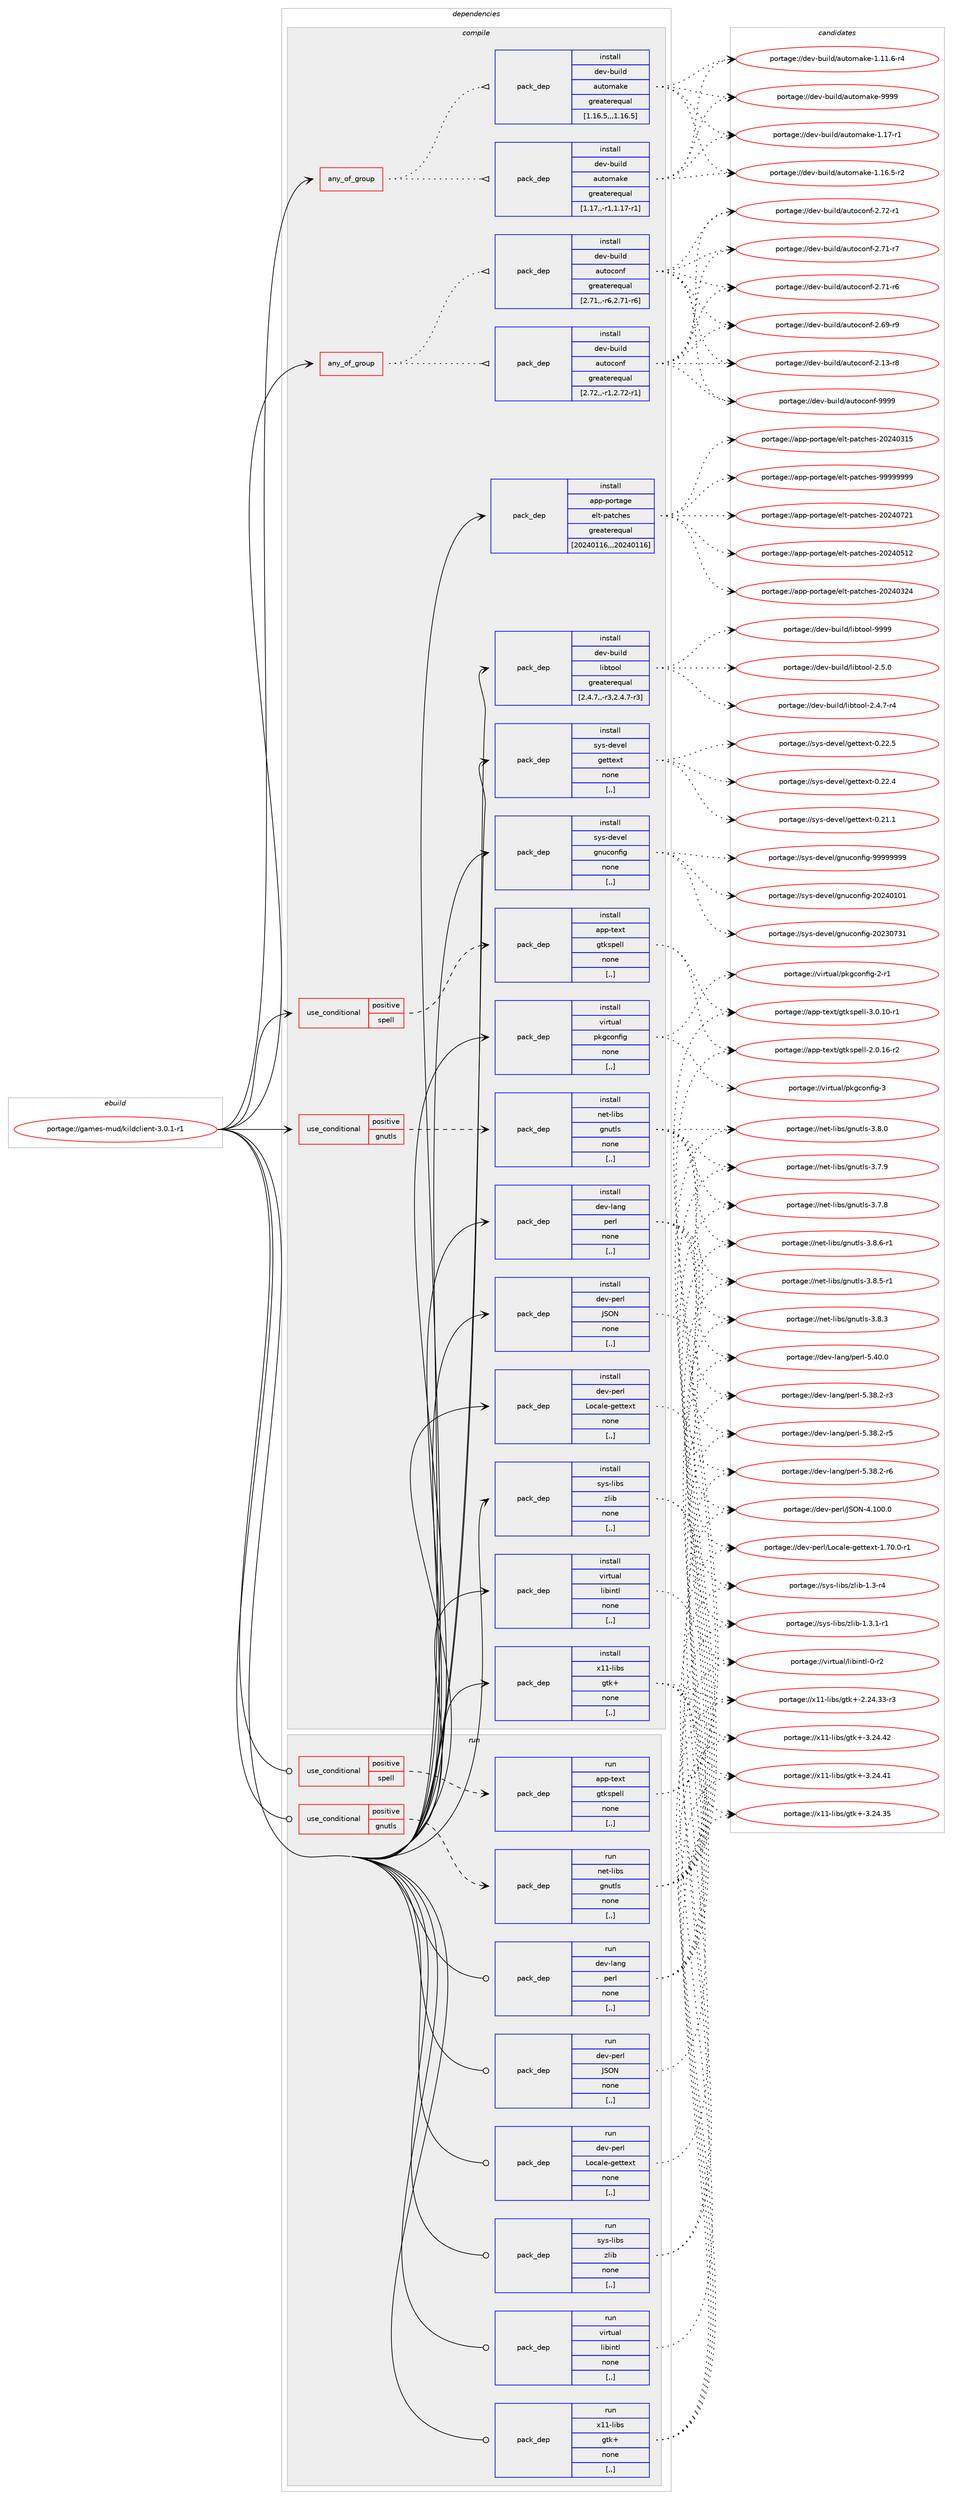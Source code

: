 digraph prolog {

# *************
# Graph options
# *************

newrank=true;
concentrate=true;
compound=true;
graph [rankdir=LR,fontname=Helvetica,fontsize=10,ranksep=1.5];#, ranksep=2.5, nodesep=0.2];
edge  [arrowhead=vee];
node  [fontname=Helvetica,fontsize=10];

# **********
# The ebuild
# **********

subgraph cluster_leftcol {
color=gray;
label=<<i>ebuild</i>>;
id [label="portage://games-mud/kildclient-3.0.1-r1", color=red, width=4, href="../games-mud/kildclient-3.0.1-r1.svg"];
}

# ****************
# The dependencies
# ****************

subgraph cluster_midcol {
color=gray;
label=<<i>dependencies</i>>;
subgraph cluster_compile {
fillcolor="#eeeeee";
style=filled;
label=<<i>compile</i>>;
subgraph any1350 {
dependency231034 [label=<<TABLE BORDER="0" CELLBORDER="1" CELLSPACING="0" CELLPADDING="4"><TR><TD CELLPADDING="10">any_of_group</TD></TR></TABLE>>, shape=none, color=red];subgraph pack165292 {
dependency231035 [label=<<TABLE BORDER="0" CELLBORDER="1" CELLSPACING="0" CELLPADDING="4" WIDTH="220"><TR><TD ROWSPAN="6" CELLPADDING="30">pack_dep</TD></TR><TR><TD WIDTH="110">install</TD></TR><TR><TD>dev-build</TD></TR><TR><TD>autoconf</TD></TR><TR><TD>greaterequal</TD></TR><TR><TD>[2.72,,-r1,2.72-r1]</TD></TR></TABLE>>, shape=none, color=blue];
}
dependency231034:e -> dependency231035:w [weight=20,style="dotted",arrowhead="oinv"];
subgraph pack165293 {
dependency231036 [label=<<TABLE BORDER="0" CELLBORDER="1" CELLSPACING="0" CELLPADDING="4" WIDTH="220"><TR><TD ROWSPAN="6" CELLPADDING="30">pack_dep</TD></TR><TR><TD WIDTH="110">install</TD></TR><TR><TD>dev-build</TD></TR><TR><TD>autoconf</TD></TR><TR><TD>greaterequal</TD></TR><TR><TD>[2.71,,-r6,2.71-r6]</TD></TR></TABLE>>, shape=none, color=blue];
}
dependency231034:e -> dependency231036:w [weight=20,style="dotted",arrowhead="oinv"];
}
id:e -> dependency231034:w [weight=20,style="solid",arrowhead="vee"];
subgraph any1351 {
dependency231037 [label=<<TABLE BORDER="0" CELLBORDER="1" CELLSPACING="0" CELLPADDING="4"><TR><TD CELLPADDING="10">any_of_group</TD></TR></TABLE>>, shape=none, color=red];subgraph pack165294 {
dependency231038 [label=<<TABLE BORDER="0" CELLBORDER="1" CELLSPACING="0" CELLPADDING="4" WIDTH="220"><TR><TD ROWSPAN="6" CELLPADDING="30">pack_dep</TD></TR><TR><TD WIDTH="110">install</TD></TR><TR><TD>dev-build</TD></TR><TR><TD>automake</TD></TR><TR><TD>greaterequal</TD></TR><TR><TD>[1.17,,-r1,1.17-r1]</TD></TR></TABLE>>, shape=none, color=blue];
}
dependency231037:e -> dependency231038:w [weight=20,style="dotted",arrowhead="oinv"];
subgraph pack165295 {
dependency231039 [label=<<TABLE BORDER="0" CELLBORDER="1" CELLSPACING="0" CELLPADDING="4" WIDTH="220"><TR><TD ROWSPAN="6" CELLPADDING="30">pack_dep</TD></TR><TR><TD WIDTH="110">install</TD></TR><TR><TD>dev-build</TD></TR><TR><TD>automake</TD></TR><TR><TD>greaterequal</TD></TR><TR><TD>[1.16.5,,,1.16.5]</TD></TR></TABLE>>, shape=none, color=blue];
}
dependency231037:e -> dependency231039:w [weight=20,style="dotted",arrowhead="oinv"];
}
id:e -> dependency231037:w [weight=20,style="solid",arrowhead="vee"];
subgraph cond64232 {
dependency231040 [label=<<TABLE BORDER="0" CELLBORDER="1" CELLSPACING="0" CELLPADDING="4"><TR><TD ROWSPAN="3" CELLPADDING="10">use_conditional</TD></TR><TR><TD>positive</TD></TR><TR><TD>gnutls</TD></TR></TABLE>>, shape=none, color=red];
subgraph pack165296 {
dependency231041 [label=<<TABLE BORDER="0" CELLBORDER="1" CELLSPACING="0" CELLPADDING="4" WIDTH="220"><TR><TD ROWSPAN="6" CELLPADDING="30">pack_dep</TD></TR><TR><TD WIDTH="110">install</TD></TR><TR><TD>net-libs</TD></TR><TR><TD>gnutls</TD></TR><TR><TD>none</TD></TR><TR><TD>[,,]</TD></TR></TABLE>>, shape=none, color=blue];
}
dependency231040:e -> dependency231041:w [weight=20,style="dashed",arrowhead="vee"];
}
id:e -> dependency231040:w [weight=20,style="solid",arrowhead="vee"];
subgraph cond64233 {
dependency231042 [label=<<TABLE BORDER="0" CELLBORDER="1" CELLSPACING="0" CELLPADDING="4"><TR><TD ROWSPAN="3" CELLPADDING="10">use_conditional</TD></TR><TR><TD>positive</TD></TR><TR><TD>spell</TD></TR></TABLE>>, shape=none, color=red];
subgraph pack165297 {
dependency231043 [label=<<TABLE BORDER="0" CELLBORDER="1" CELLSPACING="0" CELLPADDING="4" WIDTH="220"><TR><TD ROWSPAN="6" CELLPADDING="30">pack_dep</TD></TR><TR><TD WIDTH="110">install</TD></TR><TR><TD>app-text</TD></TR><TR><TD>gtkspell</TD></TR><TR><TD>none</TD></TR><TR><TD>[,,]</TD></TR></TABLE>>, shape=none, color=blue];
}
dependency231042:e -> dependency231043:w [weight=20,style="dashed",arrowhead="vee"];
}
id:e -> dependency231042:w [weight=20,style="solid",arrowhead="vee"];
subgraph pack165298 {
dependency231044 [label=<<TABLE BORDER="0" CELLBORDER="1" CELLSPACING="0" CELLPADDING="4" WIDTH="220"><TR><TD ROWSPAN="6" CELLPADDING="30">pack_dep</TD></TR><TR><TD WIDTH="110">install</TD></TR><TR><TD>app-portage</TD></TR><TR><TD>elt-patches</TD></TR><TR><TD>greaterequal</TD></TR><TR><TD>[20240116,,,20240116]</TD></TR></TABLE>>, shape=none, color=blue];
}
id:e -> dependency231044:w [weight=20,style="solid",arrowhead="vee"];
subgraph pack165299 {
dependency231045 [label=<<TABLE BORDER="0" CELLBORDER="1" CELLSPACING="0" CELLPADDING="4" WIDTH="220"><TR><TD ROWSPAN="6" CELLPADDING="30">pack_dep</TD></TR><TR><TD WIDTH="110">install</TD></TR><TR><TD>dev-build</TD></TR><TR><TD>libtool</TD></TR><TR><TD>greaterequal</TD></TR><TR><TD>[2.4.7,,-r3,2.4.7-r3]</TD></TR></TABLE>>, shape=none, color=blue];
}
id:e -> dependency231045:w [weight=20,style="solid",arrowhead="vee"];
subgraph pack165300 {
dependency231046 [label=<<TABLE BORDER="0" CELLBORDER="1" CELLSPACING="0" CELLPADDING="4" WIDTH="220"><TR><TD ROWSPAN="6" CELLPADDING="30">pack_dep</TD></TR><TR><TD WIDTH="110">install</TD></TR><TR><TD>dev-lang</TD></TR><TR><TD>perl</TD></TR><TR><TD>none</TD></TR><TR><TD>[,,]</TD></TR></TABLE>>, shape=none, color=blue];
}
id:e -> dependency231046:w [weight=20,style="solid",arrowhead="vee"];
subgraph pack165301 {
dependency231047 [label=<<TABLE BORDER="0" CELLBORDER="1" CELLSPACING="0" CELLPADDING="4" WIDTH="220"><TR><TD ROWSPAN="6" CELLPADDING="30">pack_dep</TD></TR><TR><TD WIDTH="110">install</TD></TR><TR><TD>dev-perl</TD></TR><TR><TD>JSON</TD></TR><TR><TD>none</TD></TR><TR><TD>[,,]</TD></TR></TABLE>>, shape=none, color=blue];
}
id:e -> dependency231047:w [weight=20,style="solid",arrowhead="vee"];
subgraph pack165302 {
dependency231048 [label=<<TABLE BORDER="0" CELLBORDER="1" CELLSPACING="0" CELLPADDING="4" WIDTH="220"><TR><TD ROWSPAN="6" CELLPADDING="30">pack_dep</TD></TR><TR><TD WIDTH="110">install</TD></TR><TR><TD>dev-perl</TD></TR><TR><TD>Locale-gettext</TD></TR><TR><TD>none</TD></TR><TR><TD>[,,]</TD></TR></TABLE>>, shape=none, color=blue];
}
id:e -> dependency231048:w [weight=20,style="solid",arrowhead="vee"];
subgraph pack165303 {
dependency231049 [label=<<TABLE BORDER="0" CELLBORDER="1" CELLSPACING="0" CELLPADDING="4" WIDTH="220"><TR><TD ROWSPAN="6" CELLPADDING="30">pack_dep</TD></TR><TR><TD WIDTH="110">install</TD></TR><TR><TD>sys-devel</TD></TR><TR><TD>gettext</TD></TR><TR><TD>none</TD></TR><TR><TD>[,,]</TD></TR></TABLE>>, shape=none, color=blue];
}
id:e -> dependency231049:w [weight=20,style="solid",arrowhead="vee"];
subgraph pack165304 {
dependency231050 [label=<<TABLE BORDER="0" CELLBORDER="1" CELLSPACING="0" CELLPADDING="4" WIDTH="220"><TR><TD ROWSPAN="6" CELLPADDING="30">pack_dep</TD></TR><TR><TD WIDTH="110">install</TD></TR><TR><TD>sys-devel</TD></TR><TR><TD>gnuconfig</TD></TR><TR><TD>none</TD></TR><TR><TD>[,,]</TD></TR></TABLE>>, shape=none, color=blue];
}
id:e -> dependency231050:w [weight=20,style="solid",arrowhead="vee"];
subgraph pack165305 {
dependency231051 [label=<<TABLE BORDER="0" CELLBORDER="1" CELLSPACING="0" CELLPADDING="4" WIDTH="220"><TR><TD ROWSPAN="6" CELLPADDING="30">pack_dep</TD></TR><TR><TD WIDTH="110">install</TD></TR><TR><TD>sys-libs</TD></TR><TR><TD>zlib</TD></TR><TR><TD>none</TD></TR><TR><TD>[,,]</TD></TR></TABLE>>, shape=none, color=blue];
}
id:e -> dependency231051:w [weight=20,style="solid",arrowhead="vee"];
subgraph pack165306 {
dependency231052 [label=<<TABLE BORDER="0" CELLBORDER="1" CELLSPACING="0" CELLPADDING="4" WIDTH="220"><TR><TD ROWSPAN="6" CELLPADDING="30">pack_dep</TD></TR><TR><TD WIDTH="110">install</TD></TR><TR><TD>virtual</TD></TR><TR><TD>libintl</TD></TR><TR><TD>none</TD></TR><TR><TD>[,,]</TD></TR></TABLE>>, shape=none, color=blue];
}
id:e -> dependency231052:w [weight=20,style="solid",arrowhead="vee"];
subgraph pack165307 {
dependency231053 [label=<<TABLE BORDER="0" CELLBORDER="1" CELLSPACING="0" CELLPADDING="4" WIDTH="220"><TR><TD ROWSPAN="6" CELLPADDING="30">pack_dep</TD></TR><TR><TD WIDTH="110">install</TD></TR><TR><TD>virtual</TD></TR><TR><TD>pkgconfig</TD></TR><TR><TD>none</TD></TR><TR><TD>[,,]</TD></TR></TABLE>>, shape=none, color=blue];
}
id:e -> dependency231053:w [weight=20,style="solid",arrowhead="vee"];
subgraph pack165308 {
dependency231054 [label=<<TABLE BORDER="0" CELLBORDER="1" CELLSPACING="0" CELLPADDING="4" WIDTH="220"><TR><TD ROWSPAN="6" CELLPADDING="30">pack_dep</TD></TR><TR><TD WIDTH="110">install</TD></TR><TR><TD>x11-libs</TD></TR><TR><TD>gtk+</TD></TR><TR><TD>none</TD></TR><TR><TD>[,,]</TD></TR></TABLE>>, shape=none, color=blue];
}
id:e -> dependency231054:w [weight=20,style="solid",arrowhead="vee"];
}
subgraph cluster_compileandrun {
fillcolor="#eeeeee";
style=filled;
label=<<i>compile and run</i>>;
}
subgraph cluster_run {
fillcolor="#eeeeee";
style=filled;
label=<<i>run</i>>;
subgraph cond64234 {
dependency231055 [label=<<TABLE BORDER="0" CELLBORDER="1" CELLSPACING="0" CELLPADDING="4"><TR><TD ROWSPAN="3" CELLPADDING="10">use_conditional</TD></TR><TR><TD>positive</TD></TR><TR><TD>gnutls</TD></TR></TABLE>>, shape=none, color=red];
subgraph pack165309 {
dependency231056 [label=<<TABLE BORDER="0" CELLBORDER="1" CELLSPACING="0" CELLPADDING="4" WIDTH="220"><TR><TD ROWSPAN="6" CELLPADDING="30">pack_dep</TD></TR><TR><TD WIDTH="110">run</TD></TR><TR><TD>net-libs</TD></TR><TR><TD>gnutls</TD></TR><TR><TD>none</TD></TR><TR><TD>[,,]</TD></TR></TABLE>>, shape=none, color=blue];
}
dependency231055:e -> dependency231056:w [weight=20,style="dashed",arrowhead="vee"];
}
id:e -> dependency231055:w [weight=20,style="solid",arrowhead="odot"];
subgraph cond64235 {
dependency231057 [label=<<TABLE BORDER="0" CELLBORDER="1" CELLSPACING="0" CELLPADDING="4"><TR><TD ROWSPAN="3" CELLPADDING="10">use_conditional</TD></TR><TR><TD>positive</TD></TR><TR><TD>spell</TD></TR></TABLE>>, shape=none, color=red];
subgraph pack165310 {
dependency231058 [label=<<TABLE BORDER="0" CELLBORDER="1" CELLSPACING="0" CELLPADDING="4" WIDTH="220"><TR><TD ROWSPAN="6" CELLPADDING="30">pack_dep</TD></TR><TR><TD WIDTH="110">run</TD></TR><TR><TD>app-text</TD></TR><TR><TD>gtkspell</TD></TR><TR><TD>none</TD></TR><TR><TD>[,,]</TD></TR></TABLE>>, shape=none, color=blue];
}
dependency231057:e -> dependency231058:w [weight=20,style="dashed",arrowhead="vee"];
}
id:e -> dependency231057:w [weight=20,style="solid",arrowhead="odot"];
subgraph pack165311 {
dependency231059 [label=<<TABLE BORDER="0" CELLBORDER="1" CELLSPACING="0" CELLPADDING="4" WIDTH="220"><TR><TD ROWSPAN="6" CELLPADDING="30">pack_dep</TD></TR><TR><TD WIDTH="110">run</TD></TR><TR><TD>dev-lang</TD></TR><TR><TD>perl</TD></TR><TR><TD>none</TD></TR><TR><TD>[,,]</TD></TR></TABLE>>, shape=none, color=blue];
}
id:e -> dependency231059:w [weight=20,style="solid",arrowhead="odot"];
subgraph pack165312 {
dependency231060 [label=<<TABLE BORDER="0" CELLBORDER="1" CELLSPACING="0" CELLPADDING="4" WIDTH="220"><TR><TD ROWSPAN="6" CELLPADDING="30">pack_dep</TD></TR><TR><TD WIDTH="110">run</TD></TR><TR><TD>dev-perl</TD></TR><TR><TD>JSON</TD></TR><TR><TD>none</TD></TR><TR><TD>[,,]</TD></TR></TABLE>>, shape=none, color=blue];
}
id:e -> dependency231060:w [weight=20,style="solid",arrowhead="odot"];
subgraph pack165313 {
dependency231061 [label=<<TABLE BORDER="0" CELLBORDER="1" CELLSPACING="0" CELLPADDING="4" WIDTH="220"><TR><TD ROWSPAN="6" CELLPADDING="30">pack_dep</TD></TR><TR><TD WIDTH="110">run</TD></TR><TR><TD>dev-perl</TD></TR><TR><TD>Locale-gettext</TD></TR><TR><TD>none</TD></TR><TR><TD>[,,]</TD></TR></TABLE>>, shape=none, color=blue];
}
id:e -> dependency231061:w [weight=20,style="solid",arrowhead="odot"];
subgraph pack165314 {
dependency231062 [label=<<TABLE BORDER="0" CELLBORDER="1" CELLSPACING="0" CELLPADDING="4" WIDTH="220"><TR><TD ROWSPAN="6" CELLPADDING="30">pack_dep</TD></TR><TR><TD WIDTH="110">run</TD></TR><TR><TD>sys-libs</TD></TR><TR><TD>zlib</TD></TR><TR><TD>none</TD></TR><TR><TD>[,,]</TD></TR></TABLE>>, shape=none, color=blue];
}
id:e -> dependency231062:w [weight=20,style="solid",arrowhead="odot"];
subgraph pack165315 {
dependency231063 [label=<<TABLE BORDER="0" CELLBORDER="1" CELLSPACING="0" CELLPADDING="4" WIDTH="220"><TR><TD ROWSPAN="6" CELLPADDING="30">pack_dep</TD></TR><TR><TD WIDTH="110">run</TD></TR><TR><TD>virtual</TD></TR><TR><TD>libintl</TD></TR><TR><TD>none</TD></TR><TR><TD>[,,]</TD></TR></TABLE>>, shape=none, color=blue];
}
id:e -> dependency231063:w [weight=20,style="solid",arrowhead="odot"];
subgraph pack165316 {
dependency231064 [label=<<TABLE BORDER="0" CELLBORDER="1" CELLSPACING="0" CELLPADDING="4" WIDTH="220"><TR><TD ROWSPAN="6" CELLPADDING="30">pack_dep</TD></TR><TR><TD WIDTH="110">run</TD></TR><TR><TD>x11-libs</TD></TR><TR><TD>gtk+</TD></TR><TR><TD>none</TD></TR><TR><TD>[,,]</TD></TR></TABLE>>, shape=none, color=blue];
}
id:e -> dependency231064:w [weight=20,style="solid",arrowhead="odot"];
}
}

# **************
# The candidates
# **************

subgraph cluster_choices {
rank=same;
color=gray;
label=<<i>candidates</i>>;

subgraph choice165292 {
color=black;
nodesep=1;
choice10010111845981171051081004797117116111991111101024557575757 [label="portage://dev-build/autoconf-9999", color=red, width=4,href="../dev-build/autoconf-9999.svg"];
choice100101118459811710510810047971171161119911111010245504655504511449 [label="portage://dev-build/autoconf-2.72-r1", color=red, width=4,href="../dev-build/autoconf-2.72-r1.svg"];
choice100101118459811710510810047971171161119911111010245504655494511455 [label="portage://dev-build/autoconf-2.71-r7", color=red, width=4,href="../dev-build/autoconf-2.71-r7.svg"];
choice100101118459811710510810047971171161119911111010245504655494511454 [label="portage://dev-build/autoconf-2.71-r6", color=red, width=4,href="../dev-build/autoconf-2.71-r6.svg"];
choice100101118459811710510810047971171161119911111010245504654574511457 [label="portage://dev-build/autoconf-2.69-r9", color=red, width=4,href="../dev-build/autoconf-2.69-r9.svg"];
choice100101118459811710510810047971171161119911111010245504649514511456 [label="portage://dev-build/autoconf-2.13-r8", color=red, width=4,href="../dev-build/autoconf-2.13-r8.svg"];
dependency231035:e -> choice10010111845981171051081004797117116111991111101024557575757:w [style=dotted,weight="100"];
dependency231035:e -> choice100101118459811710510810047971171161119911111010245504655504511449:w [style=dotted,weight="100"];
dependency231035:e -> choice100101118459811710510810047971171161119911111010245504655494511455:w [style=dotted,weight="100"];
dependency231035:e -> choice100101118459811710510810047971171161119911111010245504655494511454:w [style=dotted,weight="100"];
dependency231035:e -> choice100101118459811710510810047971171161119911111010245504654574511457:w [style=dotted,weight="100"];
dependency231035:e -> choice100101118459811710510810047971171161119911111010245504649514511456:w [style=dotted,weight="100"];
}
subgraph choice165293 {
color=black;
nodesep=1;
choice10010111845981171051081004797117116111991111101024557575757 [label="portage://dev-build/autoconf-9999", color=red, width=4,href="../dev-build/autoconf-9999.svg"];
choice100101118459811710510810047971171161119911111010245504655504511449 [label="portage://dev-build/autoconf-2.72-r1", color=red, width=4,href="../dev-build/autoconf-2.72-r1.svg"];
choice100101118459811710510810047971171161119911111010245504655494511455 [label="portage://dev-build/autoconf-2.71-r7", color=red, width=4,href="../dev-build/autoconf-2.71-r7.svg"];
choice100101118459811710510810047971171161119911111010245504655494511454 [label="portage://dev-build/autoconf-2.71-r6", color=red, width=4,href="../dev-build/autoconf-2.71-r6.svg"];
choice100101118459811710510810047971171161119911111010245504654574511457 [label="portage://dev-build/autoconf-2.69-r9", color=red, width=4,href="../dev-build/autoconf-2.69-r9.svg"];
choice100101118459811710510810047971171161119911111010245504649514511456 [label="portage://dev-build/autoconf-2.13-r8", color=red, width=4,href="../dev-build/autoconf-2.13-r8.svg"];
dependency231036:e -> choice10010111845981171051081004797117116111991111101024557575757:w [style=dotted,weight="100"];
dependency231036:e -> choice100101118459811710510810047971171161119911111010245504655504511449:w [style=dotted,weight="100"];
dependency231036:e -> choice100101118459811710510810047971171161119911111010245504655494511455:w [style=dotted,weight="100"];
dependency231036:e -> choice100101118459811710510810047971171161119911111010245504655494511454:w [style=dotted,weight="100"];
dependency231036:e -> choice100101118459811710510810047971171161119911111010245504654574511457:w [style=dotted,weight="100"];
dependency231036:e -> choice100101118459811710510810047971171161119911111010245504649514511456:w [style=dotted,weight="100"];
}
subgraph choice165294 {
color=black;
nodesep=1;
choice10010111845981171051081004797117116111109971071014557575757 [label="portage://dev-build/automake-9999", color=red, width=4,href="../dev-build/automake-9999.svg"];
choice100101118459811710510810047971171161111099710710145494649554511449 [label="portage://dev-build/automake-1.17-r1", color=red, width=4,href="../dev-build/automake-1.17-r1.svg"];
choice1001011184598117105108100479711711611110997107101454946495446534511450 [label="portage://dev-build/automake-1.16.5-r2", color=red, width=4,href="../dev-build/automake-1.16.5-r2.svg"];
choice1001011184598117105108100479711711611110997107101454946494946544511452 [label="portage://dev-build/automake-1.11.6-r4", color=red, width=4,href="../dev-build/automake-1.11.6-r4.svg"];
dependency231038:e -> choice10010111845981171051081004797117116111109971071014557575757:w [style=dotted,weight="100"];
dependency231038:e -> choice100101118459811710510810047971171161111099710710145494649554511449:w [style=dotted,weight="100"];
dependency231038:e -> choice1001011184598117105108100479711711611110997107101454946495446534511450:w [style=dotted,weight="100"];
dependency231038:e -> choice1001011184598117105108100479711711611110997107101454946494946544511452:w [style=dotted,weight="100"];
}
subgraph choice165295 {
color=black;
nodesep=1;
choice10010111845981171051081004797117116111109971071014557575757 [label="portage://dev-build/automake-9999", color=red, width=4,href="../dev-build/automake-9999.svg"];
choice100101118459811710510810047971171161111099710710145494649554511449 [label="portage://dev-build/automake-1.17-r1", color=red, width=4,href="../dev-build/automake-1.17-r1.svg"];
choice1001011184598117105108100479711711611110997107101454946495446534511450 [label="portage://dev-build/automake-1.16.5-r2", color=red, width=4,href="../dev-build/automake-1.16.5-r2.svg"];
choice1001011184598117105108100479711711611110997107101454946494946544511452 [label="portage://dev-build/automake-1.11.6-r4", color=red, width=4,href="../dev-build/automake-1.11.6-r4.svg"];
dependency231039:e -> choice10010111845981171051081004797117116111109971071014557575757:w [style=dotted,weight="100"];
dependency231039:e -> choice100101118459811710510810047971171161111099710710145494649554511449:w [style=dotted,weight="100"];
dependency231039:e -> choice1001011184598117105108100479711711611110997107101454946495446534511450:w [style=dotted,weight="100"];
dependency231039:e -> choice1001011184598117105108100479711711611110997107101454946494946544511452:w [style=dotted,weight="100"];
}
subgraph choice165296 {
color=black;
nodesep=1;
choice1101011164510810598115471031101171161081154551465646544511449 [label="portage://net-libs/gnutls-3.8.6-r1", color=red, width=4,href="../net-libs/gnutls-3.8.6-r1.svg"];
choice1101011164510810598115471031101171161081154551465646534511449 [label="portage://net-libs/gnutls-3.8.5-r1", color=red, width=4,href="../net-libs/gnutls-3.8.5-r1.svg"];
choice110101116451081059811547103110117116108115455146564651 [label="portage://net-libs/gnutls-3.8.3", color=red, width=4,href="../net-libs/gnutls-3.8.3.svg"];
choice110101116451081059811547103110117116108115455146564648 [label="portage://net-libs/gnutls-3.8.0", color=red, width=4,href="../net-libs/gnutls-3.8.0.svg"];
choice110101116451081059811547103110117116108115455146554657 [label="portage://net-libs/gnutls-3.7.9", color=red, width=4,href="../net-libs/gnutls-3.7.9.svg"];
choice110101116451081059811547103110117116108115455146554656 [label="portage://net-libs/gnutls-3.7.8", color=red, width=4,href="../net-libs/gnutls-3.7.8.svg"];
dependency231041:e -> choice1101011164510810598115471031101171161081154551465646544511449:w [style=dotted,weight="100"];
dependency231041:e -> choice1101011164510810598115471031101171161081154551465646534511449:w [style=dotted,weight="100"];
dependency231041:e -> choice110101116451081059811547103110117116108115455146564651:w [style=dotted,weight="100"];
dependency231041:e -> choice110101116451081059811547103110117116108115455146564648:w [style=dotted,weight="100"];
dependency231041:e -> choice110101116451081059811547103110117116108115455146554657:w [style=dotted,weight="100"];
dependency231041:e -> choice110101116451081059811547103110117116108115455146554656:w [style=dotted,weight="100"];
}
subgraph choice165297 {
color=black;
nodesep=1;
choice971121124511610112011647103116107115112101108108455146484649484511449 [label="portage://app-text/gtkspell-3.0.10-r1", color=red, width=4,href="../app-text/gtkspell-3.0.10-r1.svg"];
choice971121124511610112011647103116107115112101108108455046484649544511450 [label="portage://app-text/gtkspell-2.0.16-r2", color=red, width=4,href="../app-text/gtkspell-2.0.16-r2.svg"];
dependency231043:e -> choice971121124511610112011647103116107115112101108108455146484649484511449:w [style=dotted,weight="100"];
dependency231043:e -> choice971121124511610112011647103116107115112101108108455046484649544511450:w [style=dotted,weight="100"];
}
subgraph choice165298 {
color=black;
nodesep=1;
choice97112112451121111141169710310147101108116451129711699104101115455757575757575757 [label="portage://app-portage/elt-patches-99999999", color=red, width=4,href="../app-portage/elt-patches-99999999.svg"];
choice97112112451121111141169710310147101108116451129711699104101115455048505248555049 [label="portage://app-portage/elt-patches-20240721", color=red, width=4,href="../app-portage/elt-patches-20240721.svg"];
choice97112112451121111141169710310147101108116451129711699104101115455048505248534950 [label="portage://app-portage/elt-patches-20240512", color=red, width=4,href="../app-portage/elt-patches-20240512.svg"];
choice97112112451121111141169710310147101108116451129711699104101115455048505248515052 [label="portage://app-portage/elt-patches-20240324", color=red, width=4,href="../app-portage/elt-patches-20240324.svg"];
choice97112112451121111141169710310147101108116451129711699104101115455048505248514953 [label="portage://app-portage/elt-patches-20240315", color=red, width=4,href="../app-portage/elt-patches-20240315.svg"];
dependency231044:e -> choice97112112451121111141169710310147101108116451129711699104101115455757575757575757:w [style=dotted,weight="100"];
dependency231044:e -> choice97112112451121111141169710310147101108116451129711699104101115455048505248555049:w [style=dotted,weight="100"];
dependency231044:e -> choice97112112451121111141169710310147101108116451129711699104101115455048505248534950:w [style=dotted,weight="100"];
dependency231044:e -> choice97112112451121111141169710310147101108116451129711699104101115455048505248515052:w [style=dotted,weight="100"];
dependency231044:e -> choice97112112451121111141169710310147101108116451129711699104101115455048505248514953:w [style=dotted,weight="100"];
}
subgraph choice165299 {
color=black;
nodesep=1;
choice100101118459811710510810047108105981161111111084557575757 [label="portage://dev-build/libtool-9999", color=red, width=4,href="../dev-build/libtool-9999.svg"];
choice10010111845981171051081004710810598116111111108455046534648 [label="portage://dev-build/libtool-2.5.0", color=red, width=4,href="../dev-build/libtool-2.5.0.svg"];
choice100101118459811710510810047108105981161111111084550465246554511452 [label="portage://dev-build/libtool-2.4.7-r4", color=red, width=4,href="../dev-build/libtool-2.4.7-r4.svg"];
dependency231045:e -> choice100101118459811710510810047108105981161111111084557575757:w [style=dotted,weight="100"];
dependency231045:e -> choice10010111845981171051081004710810598116111111108455046534648:w [style=dotted,weight="100"];
dependency231045:e -> choice100101118459811710510810047108105981161111111084550465246554511452:w [style=dotted,weight="100"];
}
subgraph choice165300 {
color=black;
nodesep=1;
choice10010111845108971101034711210111410845534652484648 [label="portage://dev-lang/perl-5.40.0", color=red, width=4,href="../dev-lang/perl-5.40.0.svg"];
choice100101118451089711010347112101114108455346515646504511454 [label="portage://dev-lang/perl-5.38.2-r6", color=red, width=4,href="../dev-lang/perl-5.38.2-r6.svg"];
choice100101118451089711010347112101114108455346515646504511453 [label="portage://dev-lang/perl-5.38.2-r5", color=red, width=4,href="../dev-lang/perl-5.38.2-r5.svg"];
choice100101118451089711010347112101114108455346515646504511451 [label="portage://dev-lang/perl-5.38.2-r3", color=red, width=4,href="../dev-lang/perl-5.38.2-r3.svg"];
dependency231046:e -> choice10010111845108971101034711210111410845534652484648:w [style=dotted,weight="100"];
dependency231046:e -> choice100101118451089711010347112101114108455346515646504511454:w [style=dotted,weight="100"];
dependency231046:e -> choice100101118451089711010347112101114108455346515646504511453:w [style=dotted,weight="100"];
dependency231046:e -> choice100101118451089711010347112101114108455346515646504511451:w [style=dotted,weight="100"];
}
subgraph choice165301 {
color=black;
nodesep=1;
choice1001011184511210111410847748379784552464948484648 [label="portage://dev-perl/JSON-4.100.0", color=red, width=4,href="../dev-perl/JSON-4.100.0.svg"];
dependency231047:e -> choice1001011184511210111410847748379784552464948484648:w [style=dotted,weight="100"];
}
subgraph choice165302 {
color=black;
nodesep=1;
choice100101118451121011141084776111999710810145103101116116101120116454946554846484511449 [label="portage://dev-perl/Locale-gettext-1.70.0-r1", color=red, width=4,href="../dev-perl/Locale-gettext-1.70.0-r1.svg"];
dependency231048:e -> choice100101118451121011141084776111999710810145103101116116101120116454946554846484511449:w [style=dotted,weight="100"];
}
subgraph choice165303 {
color=black;
nodesep=1;
choice115121115451001011181011084710310111611610112011645484650504653 [label="portage://sys-devel/gettext-0.22.5", color=red, width=4,href="../sys-devel/gettext-0.22.5.svg"];
choice115121115451001011181011084710310111611610112011645484650504652 [label="portage://sys-devel/gettext-0.22.4", color=red, width=4,href="../sys-devel/gettext-0.22.4.svg"];
choice115121115451001011181011084710310111611610112011645484650494649 [label="portage://sys-devel/gettext-0.21.1", color=red, width=4,href="../sys-devel/gettext-0.21.1.svg"];
dependency231049:e -> choice115121115451001011181011084710310111611610112011645484650504653:w [style=dotted,weight="100"];
dependency231049:e -> choice115121115451001011181011084710310111611610112011645484650504652:w [style=dotted,weight="100"];
dependency231049:e -> choice115121115451001011181011084710310111611610112011645484650494649:w [style=dotted,weight="100"];
}
subgraph choice165304 {
color=black;
nodesep=1;
choice115121115451001011181011084710311011799111110102105103455757575757575757 [label="portage://sys-devel/gnuconfig-99999999", color=red, width=4,href="../sys-devel/gnuconfig-99999999.svg"];
choice115121115451001011181011084710311011799111110102105103455048505248494849 [label="portage://sys-devel/gnuconfig-20240101", color=red, width=4,href="../sys-devel/gnuconfig-20240101.svg"];
choice115121115451001011181011084710311011799111110102105103455048505148555149 [label="portage://sys-devel/gnuconfig-20230731", color=red, width=4,href="../sys-devel/gnuconfig-20230731.svg"];
dependency231050:e -> choice115121115451001011181011084710311011799111110102105103455757575757575757:w [style=dotted,weight="100"];
dependency231050:e -> choice115121115451001011181011084710311011799111110102105103455048505248494849:w [style=dotted,weight="100"];
dependency231050:e -> choice115121115451001011181011084710311011799111110102105103455048505148555149:w [style=dotted,weight="100"];
}
subgraph choice165305 {
color=black;
nodesep=1;
choice115121115451081059811547122108105984549465146494511449 [label="portage://sys-libs/zlib-1.3.1-r1", color=red, width=4,href="../sys-libs/zlib-1.3.1-r1.svg"];
choice11512111545108105981154712210810598454946514511452 [label="portage://sys-libs/zlib-1.3-r4", color=red, width=4,href="../sys-libs/zlib-1.3-r4.svg"];
dependency231051:e -> choice115121115451081059811547122108105984549465146494511449:w [style=dotted,weight="100"];
dependency231051:e -> choice11512111545108105981154712210810598454946514511452:w [style=dotted,weight="100"];
}
subgraph choice165306 {
color=black;
nodesep=1;
choice11810511411611797108471081059810511011610845484511450 [label="portage://virtual/libintl-0-r2", color=red, width=4,href="../virtual/libintl-0-r2.svg"];
dependency231052:e -> choice11810511411611797108471081059810511011610845484511450:w [style=dotted,weight="100"];
}
subgraph choice165307 {
color=black;
nodesep=1;
choice1181051141161179710847112107103991111101021051034551 [label="portage://virtual/pkgconfig-3", color=red, width=4,href="../virtual/pkgconfig-3.svg"];
choice11810511411611797108471121071039911111010210510345504511449 [label="portage://virtual/pkgconfig-2-r1", color=red, width=4,href="../virtual/pkgconfig-2-r1.svg"];
dependency231053:e -> choice1181051141161179710847112107103991111101021051034551:w [style=dotted,weight="100"];
dependency231053:e -> choice11810511411611797108471121071039911111010210510345504511449:w [style=dotted,weight="100"];
}
subgraph choice165308 {
color=black;
nodesep=1;
choice1204949451081059811547103116107434551465052465250 [label="portage://x11-libs/gtk+-3.24.42", color=red, width=4,href="../x11-libs/gtk+-3.24.42.svg"];
choice1204949451081059811547103116107434551465052465249 [label="portage://x11-libs/gtk+-3.24.41", color=red, width=4,href="../x11-libs/gtk+-3.24.41.svg"];
choice1204949451081059811547103116107434551465052465153 [label="portage://x11-libs/gtk+-3.24.35", color=red, width=4,href="../x11-libs/gtk+-3.24.35.svg"];
choice12049494510810598115471031161074345504650524651514511451 [label="portage://x11-libs/gtk+-2.24.33-r3", color=red, width=4,href="../x11-libs/gtk+-2.24.33-r3.svg"];
dependency231054:e -> choice1204949451081059811547103116107434551465052465250:w [style=dotted,weight="100"];
dependency231054:e -> choice1204949451081059811547103116107434551465052465249:w [style=dotted,weight="100"];
dependency231054:e -> choice1204949451081059811547103116107434551465052465153:w [style=dotted,weight="100"];
dependency231054:e -> choice12049494510810598115471031161074345504650524651514511451:w [style=dotted,weight="100"];
}
subgraph choice165309 {
color=black;
nodesep=1;
choice1101011164510810598115471031101171161081154551465646544511449 [label="portage://net-libs/gnutls-3.8.6-r1", color=red, width=4,href="../net-libs/gnutls-3.8.6-r1.svg"];
choice1101011164510810598115471031101171161081154551465646534511449 [label="portage://net-libs/gnutls-3.8.5-r1", color=red, width=4,href="../net-libs/gnutls-3.8.5-r1.svg"];
choice110101116451081059811547103110117116108115455146564651 [label="portage://net-libs/gnutls-3.8.3", color=red, width=4,href="../net-libs/gnutls-3.8.3.svg"];
choice110101116451081059811547103110117116108115455146564648 [label="portage://net-libs/gnutls-3.8.0", color=red, width=4,href="../net-libs/gnutls-3.8.0.svg"];
choice110101116451081059811547103110117116108115455146554657 [label="portage://net-libs/gnutls-3.7.9", color=red, width=4,href="../net-libs/gnutls-3.7.9.svg"];
choice110101116451081059811547103110117116108115455146554656 [label="portage://net-libs/gnutls-3.7.8", color=red, width=4,href="../net-libs/gnutls-3.7.8.svg"];
dependency231056:e -> choice1101011164510810598115471031101171161081154551465646544511449:w [style=dotted,weight="100"];
dependency231056:e -> choice1101011164510810598115471031101171161081154551465646534511449:w [style=dotted,weight="100"];
dependency231056:e -> choice110101116451081059811547103110117116108115455146564651:w [style=dotted,weight="100"];
dependency231056:e -> choice110101116451081059811547103110117116108115455146564648:w [style=dotted,weight="100"];
dependency231056:e -> choice110101116451081059811547103110117116108115455146554657:w [style=dotted,weight="100"];
dependency231056:e -> choice110101116451081059811547103110117116108115455146554656:w [style=dotted,weight="100"];
}
subgraph choice165310 {
color=black;
nodesep=1;
choice971121124511610112011647103116107115112101108108455146484649484511449 [label="portage://app-text/gtkspell-3.0.10-r1", color=red, width=4,href="../app-text/gtkspell-3.0.10-r1.svg"];
choice971121124511610112011647103116107115112101108108455046484649544511450 [label="portage://app-text/gtkspell-2.0.16-r2", color=red, width=4,href="../app-text/gtkspell-2.0.16-r2.svg"];
dependency231058:e -> choice971121124511610112011647103116107115112101108108455146484649484511449:w [style=dotted,weight="100"];
dependency231058:e -> choice971121124511610112011647103116107115112101108108455046484649544511450:w [style=dotted,weight="100"];
}
subgraph choice165311 {
color=black;
nodesep=1;
choice10010111845108971101034711210111410845534652484648 [label="portage://dev-lang/perl-5.40.0", color=red, width=4,href="../dev-lang/perl-5.40.0.svg"];
choice100101118451089711010347112101114108455346515646504511454 [label="portage://dev-lang/perl-5.38.2-r6", color=red, width=4,href="../dev-lang/perl-5.38.2-r6.svg"];
choice100101118451089711010347112101114108455346515646504511453 [label="portage://dev-lang/perl-5.38.2-r5", color=red, width=4,href="../dev-lang/perl-5.38.2-r5.svg"];
choice100101118451089711010347112101114108455346515646504511451 [label="portage://dev-lang/perl-5.38.2-r3", color=red, width=4,href="../dev-lang/perl-5.38.2-r3.svg"];
dependency231059:e -> choice10010111845108971101034711210111410845534652484648:w [style=dotted,weight="100"];
dependency231059:e -> choice100101118451089711010347112101114108455346515646504511454:w [style=dotted,weight="100"];
dependency231059:e -> choice100101118451089711010347112101114108455346515646504511453:w [style=dotted,weight="100"];
dependency231059:e -> choice100101118451089711010347112101114108455346515646504511451:w [style=dotted,weight="100"];
}
subgraph choice165312 {
color=black;
nodesep=1;
choice1001011184511210111410847748379784552464948484648 [label="portage://dev-perl/JSON-4.100.0", color=red, width=4,href="../dev-perl/JSON-4.100.0.svg"];
dependency231060:e -> choice1001011184511210111410847748379784552464948484648:w [style=dotted,weight="100"];
}
subgraph choice165313 {
color=black;
nodesep=1;
choice100101118451121011141084776111999710810145103101116116101120116454946554846484511449 [label="portage://dev-perl/Locale-gettext-1.70.0-r1", color=red, width=4,href="../dev-perl/Locale-gettext-1.70.0-r1.svg"];
dependency231061:e -> choice100101118451121011141084776111999710810145103101116116101120116454946554846484511449:w [style=dotted,weight="100"];
}
subgraph choice165314 {
color=black;
nodesep=1;
choice115121115451081059811547122108105984549465146494511449 [label="portage://sys-libs/zlib-1.3.1-r1", color=red, width=4,href="../sys-libs/zlib-1.3.1-r1.svg"];
choice11512111545108105981154712210810598454946514511452 [label="portage://sys-libs/zlib-1.3-r4", color=red, width=4,href="../sys-libs/zlib-1.3-r4.svg"];
dependency231062:e -> choice115121115451081059811547122108105984549465146494511449:w [style=dotted,weight="100"];
dependency231062:e -> choice11512111545108105981154712210810598454946514511452:w [style=dotted,weight="100"];
}
subgraph choice165315 {
color=black;
nodesep=1;
choice11810511411611797108471081059810511011610845484511450 [label="portage://virtual/libintl-0-r2", color=red, width=4,href="../virtual/libintl-0-r2.svg"];
dependency231063:e -> choice11810511411611797108471081059810511011610845484511450:w [style=dotted,weight="100"];
}
subgraph choice165316 {
color=black;
nodesep=1;
choice1204949451081059811547103116107434551465052465250 [label="portage://x11-libs/gtk+-3.24.42", color=red, width=4,href="../x11-libs/gtk+-3.24.42.svg"];
choice1204949451081059811547103116107434551465052465249 [label="portage://x11-libs/gtk+-3.24.41", color=red, width=4,href="../x11-libs/gtk+-3.24.41.svg"];
choice1204949451081059811547103116107434551465052465153 [label="portage://x11-libs/gtk+-3.24.35", color=red, width=4,href="../x11-libs/gtk+-3.24.35.svg"];
choice12049494510810598115471031161074345504650524651514511451 [label="portage://x11-libs/gtk+-2.24.33-r3", color=red, width=4,href="../x11-libs/gtk+-2.24.33-r3.svg"];
dependency231064:e -> choice1204949451081059811547103116107434551465052465250:w [style=dotted,weight="100"];
dependency231064:e -> choice1204949451081059811547103116107434551465052465249:w [style=dotted,weight="100"];
dependency231064:e -> choice1204949451081059811547103116107434551465052465153:w [style=dotted,weight="100"];
dependency231064:e -> choice12049494510810598115471031161074345504650524651514511451:w [style=dotted,weight="100"];
}
}

}
